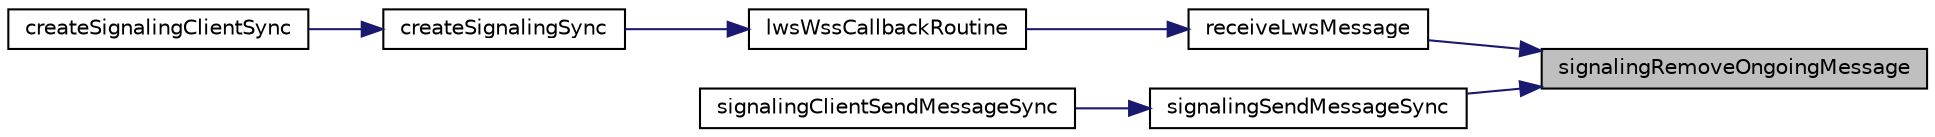 digraph "signalingRemoveOngoingMessage"
{
 // LATEX_PDF_SIZE
  edge [fontname="Helvetica",fontsize="10",labelfontname="Helvetica",labelfontsize="10"];
  node [fontname="Helvetica",fontsize="10",shape=record];
  rankdir="RL";
  Node1 [label="signalingRemoveOngoingMessage",height=0.2,width=0.4,color="black", fillcolor="grey75", style="filled", fontcolor="black",tooltip=" "];
  Node1 -> Node2 [dir="back",color="midnightblue",fontsize="10",style="solid",fontname="Helvetica"];
  Node2 [label="receiveLwsMessage",height=0.2,width=0.4,color="black", fillcolor="white", style="filled",URL="$LwsApiCalls_8h.html#a3be2b58965f27978a86f44a01a60fdd1",tooltip=" "];
  Node2 -> Node3 [dir="back",color="midnightblue",fontsize="10",style="solid",fontname="Helvetica"];
  Node3 [label="lwsWssCallbackRoutine",height=0.2,width=0.4,color="black", fillcolor="white", style="filled",URL="$LwsApiCalls_8h.html#aa2eb874b1b028f1648df7736ae344a63",tooltip=" "];
  Node3 -> Node4 [dir="back",color="midnightblue",fontsize="10",style="solid",fontname="Helvetica"];
  Node4 [label="createSignalingSync",height=0.2,width=0.4,color="black", fillcolor="white", style="filled",URL="$Signaling_8h.html#a26907340bcd88230be1b23ace9d19e68",tooltip=" "];
  Node4 -> Node5 [dir="back",color="midnightblue",fontsize="10",style="solid",fontname="Helvetica"];
  Node5 [label="createSignalingClientSync",height=0.2,width=0.4,color="black", fillcolor="white", style="filled",URL="$group__PublicMemberFunctions.html#ga375ddffe8376298cdaafe63799b53b1e",tooltip="Creates a Signaling client and returns a handle to it."];
  Node1 -> Node6 [dir="back",color="midnightblue",fontsize="10",style="solid",fontname="Helvetica"];
  Node6 [label="signalingSendMessageSync",height=0.2,width=0.4,color="black", fillcolor="white", style="filled",URL="$Signaling_8h.html#a0db26c48fd56f7e976c7db9d0b1a2cac",tooltip=" "];
  Node6 -> Node7 [dir="back",color="midnightblue",fontsize="10",style="solid",fontname="Helvetica"];
  Node7 [label="signalingClientSendMessageSync",height=0.2,width=0.4,color="black", fillcolor="white", style="filled",URL="$group__PublicMemberFunctions.html#gae6d8d80d47699c5494de1dc3d455b1f4",tooltip="Send a message through a Signaling client."];
}
